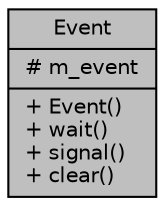 digraph "Event"
{
  edge [fontname="Helvetica",fontsize="10",labelfontname="Helvetica",labelfontsize="10"];
  node [fontname="Helvetica",fontsize="10",shape=record];
  Node1 [label="{Event\n|# m_event\l|+ Event()\l+ wait()\l+ signal()\l+ clear()\l}",height=0.2,width=0.4,color="black", fillcolor="grey75", style="filled", fontcolor="black"];
}
